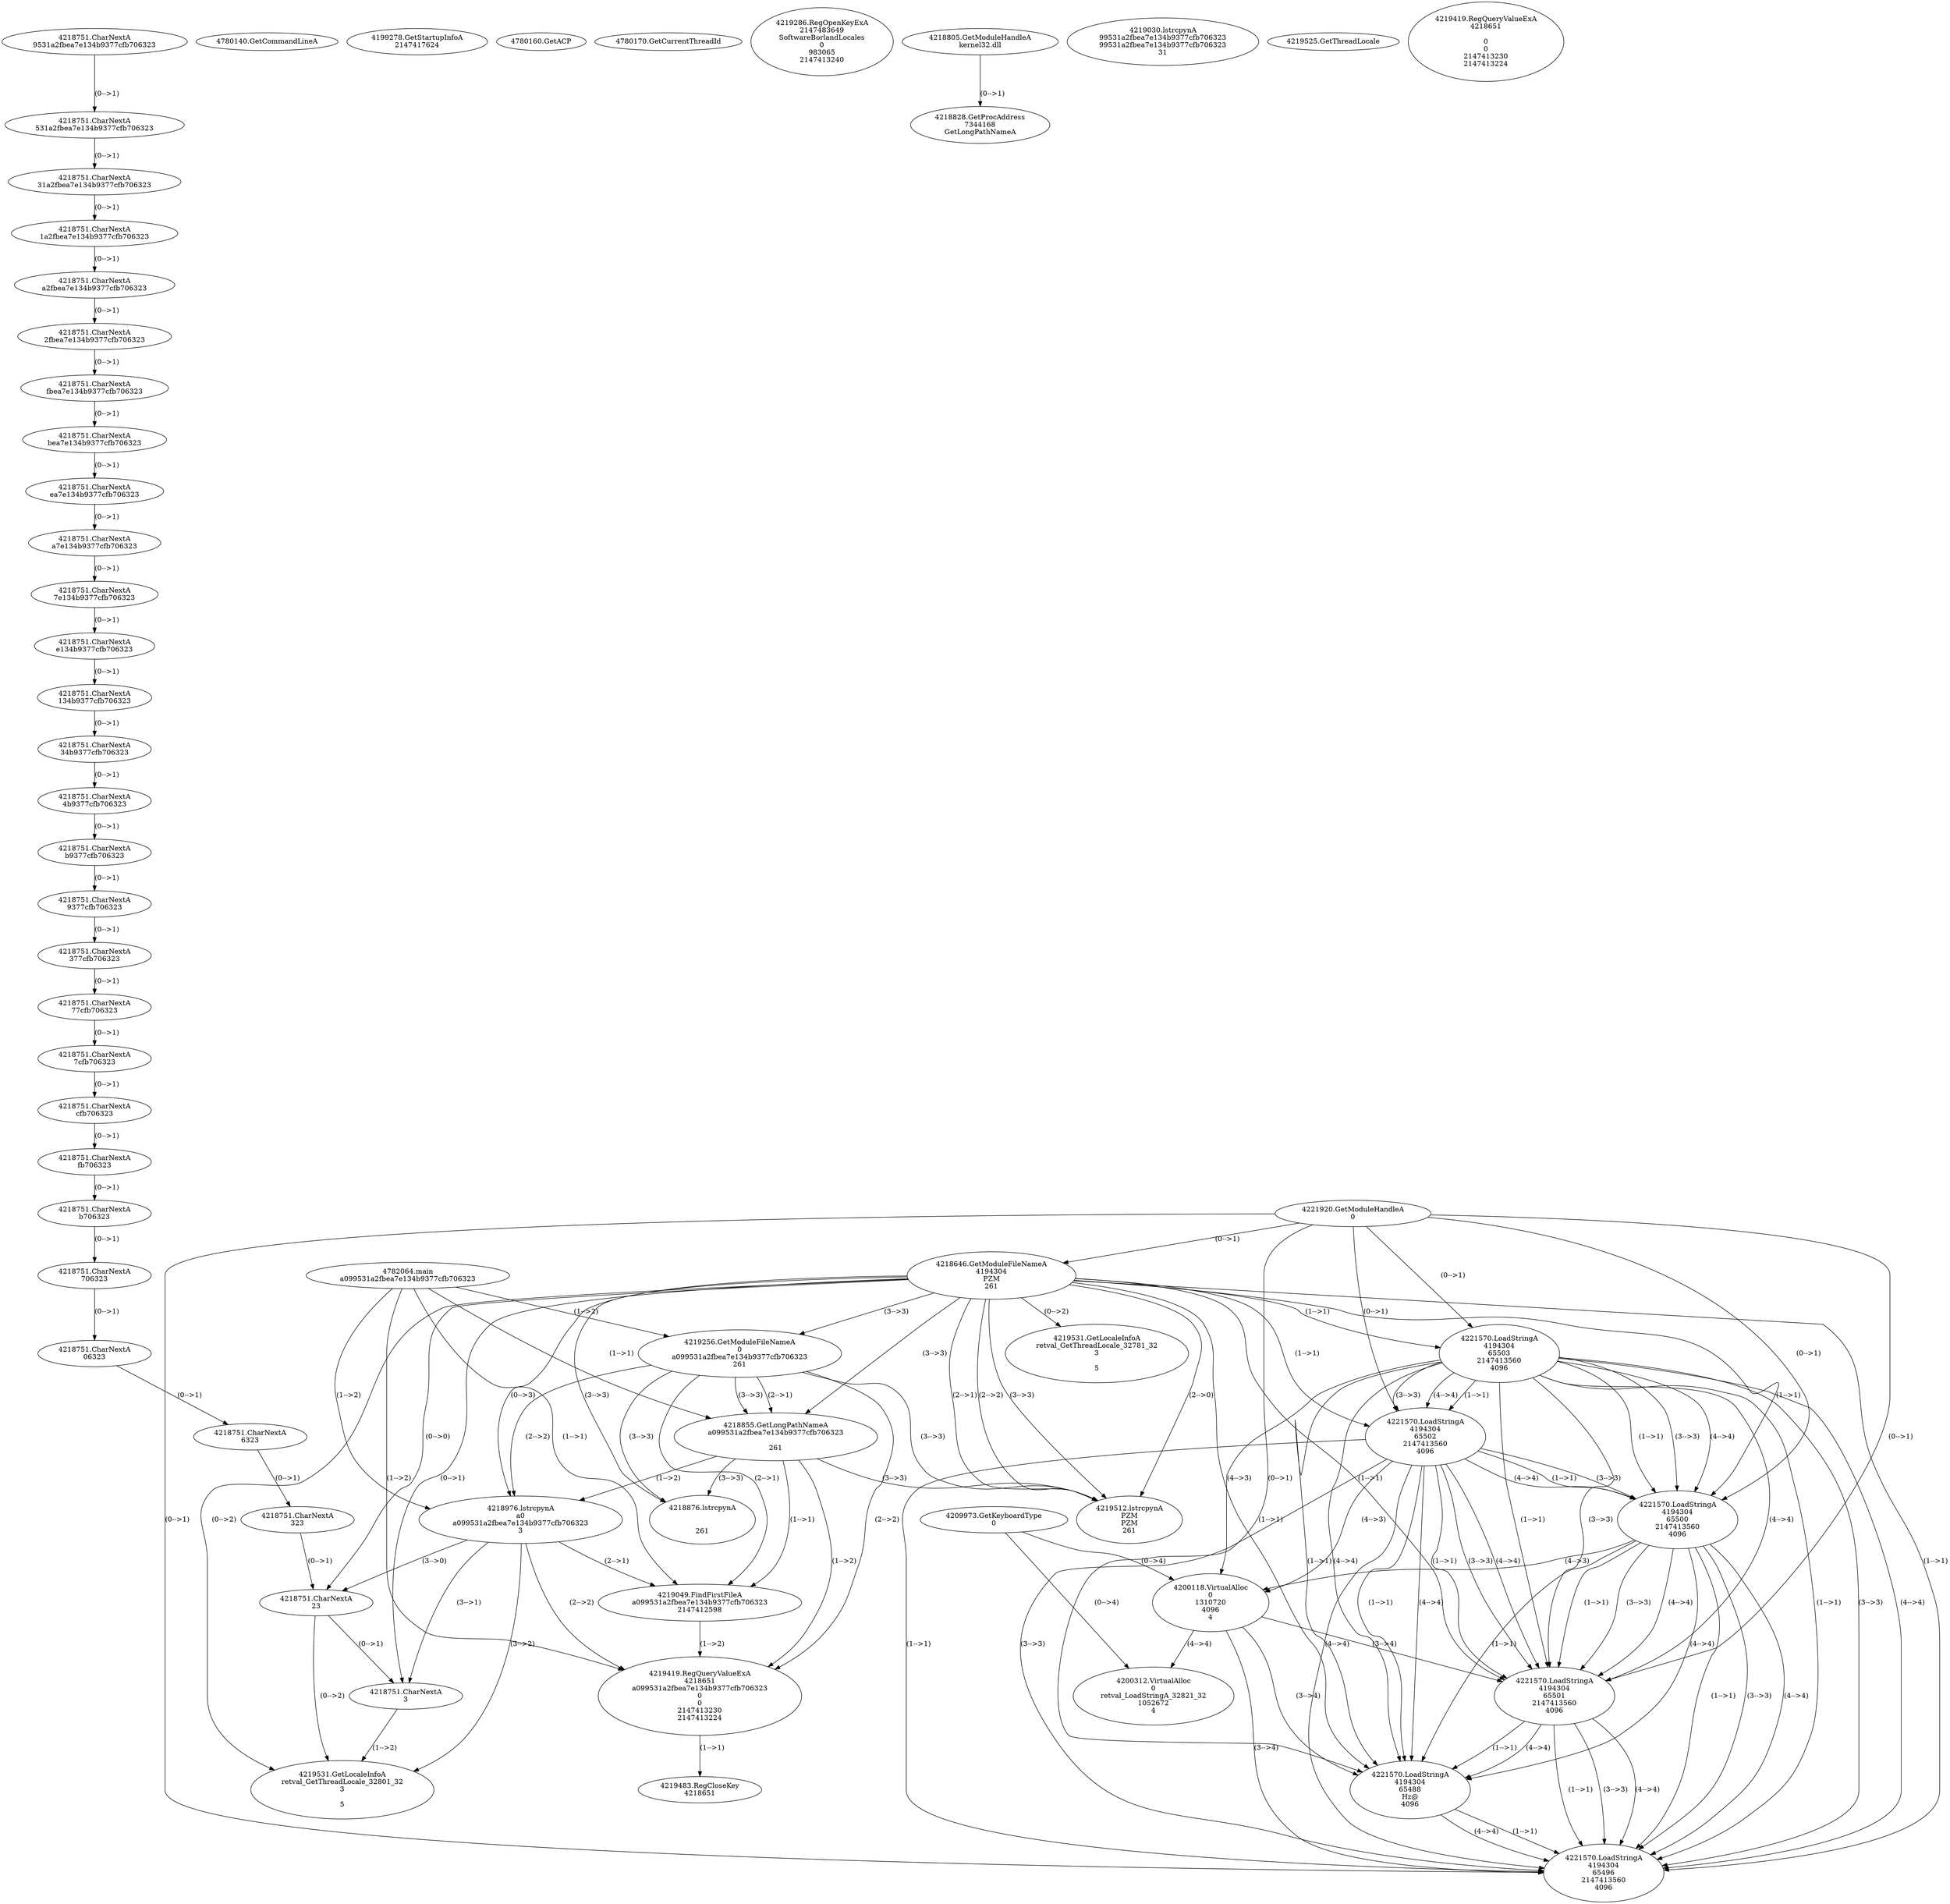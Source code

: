 // Global SCDG with merge call
digraph {
	0 [label="4782064.main
a099531a2fbea7e134b9377cfb706323"]
	1 [label="4221920.GetModuleHandleA
0"]
	2 [label="4209973.GetKeyboardType
0"]
	3 [label="4780140.GetCommandLineA
"]
	4 [label="4199278.GetStartupInfoA
2147417624"]
	5 [label="4780160.GetACP
"]
	6 [label="4780170.GetCurrentThreadId
"]
	7 [label="4218646.GetModuleFileNameA
4194304
PZM
261"]
	1 -> 7 [label="(0-->1)"]
	8 [label="4219256.GetModuleFileNameA
0
a099531a2fbea7e134b9377cfb706323
261"]
	0 -> 8 [label="(1-->2)"]
	7 -> 8 [label="(3-->3)"]
	9 [label="4219286.RegOpenKeyExA
2147483649
Software\Borland\Locales
0
983065
2147413240"]
	10 [label="4218805.GetModuleHandleA
kernel32.dll"]
	11 [label="4218828.GetProcAddress
7344168
GetLongPathNameA"]
	10 -> 11 [label="(0-->1)"]
	12 [label="4218855.GetLongPathNameA
a099531a2fbea7e134b9377cfb706323

261"]
	0 -> 12 [label="(1-->1)"]
	8 -> 12 [label="(2-->1)"]
	7 -> 12 [label="(3-->3)"]
	8 -> 12 [label="(3-->3)"]
	13 [label="4218976.lstrcpynA
a0
a099531a2fbea7e134b9377cfb706323
3"]
	0 -> 13 [label="(1-->2)"]
	8 -> 13 [label="(2-->2)"]
	12 -> 13 [label="(1-->2)"]
	7 -> 13 [label="(0-->3)"]
	14 [label="4218751.CharNextA
9531a2fbea7e134b9377cfb706323"]
	15 [label="4218751.CharNextA
531a2fbea7e134b9377cfb706323"]
	14 -> 15 [label="(0-->1)"]
	16 [label="4218751.CharNextA
31a2fbea7e134b9377cfb706323"]
	15 -> 16 [label="(0-->1)"]
	17 [label="4218751.CharNextA
1a2fbea7e134b9377cfb706323"]
	16 -> 17 [label="(0-->1)"]
	18 [label="4218751.CharNextA
a2fbea7e134b9377cfb706323"]
	17 -> 18 [label="(0-->1)"]
	19 [label="4218751.CharNextA
2fbea7e134b9377cfb706323"]
	18 -> 19 [label="(0-->1)"]
	20 [label="4218751.CharNextA
fbea7e134b9377cfb706323"]
	19 -> 20 [label="(0-->1)"]
	21 [label="4218751.CharNextA
bea7e134b9377cfb706323"]
	20 -> 21 [label="(0-->1)"]
	22 [label="4218751.CharNextA
ea7e134b9377cfb706323"]
	21 -> 22 [label="(0-->1)"]
	23 [label="4218751.CharNextA
a7e134b9377cfb706323"]
	22 -> 23 [label="(0-->1)"]
	24 [label="4218751.CharNextA
7e134b9377cfb706323"]
	23 -> 24 [label="(0-->1)"]
	25 [label="4218751.CharNextA
e134b9377cfb706323"]
	24 -> 25 [label="(0-->1)"]
	26 [label="4218751.CharNextA
134b9377cfb706323"]
	25 -> 26 [label="(0-->1)"]
	27 [label="4218751.CharNextA
34b9377cfb706323"]
	26 -> 27 [label="(0-->1)"]
	28 [label="4218751.CharNextA
4b9377cfb706323"]
	27 -> 28 [label="(0-->1)"]
	29 [label="4218751.CharNextA
b9377cfb706323"]
	28 -> 29 [label="(0-->1)"]
	30 [label="4218751.CharNextA
9377cfb706323"]
	29 -> 30 [label="(0-->1)"]
	31 [label="4218751.CharNextA
377cfb706323"]
	30 -> 31 [label="(0-->1)"]
	32 [label="4218751.CharNextA
77cfb706323"]
	31 -> 32 [label="(0-->1)"]
	33 [label="4218751.CharNextA
7cfb706323"]
	32 -> 33 [label="(0-->1)"]
	34 [label="4218751.CharNextA
cfb706323"]
	33 -> 34 [label="(0-->1)"]
	35 [label="4218751.CharNextA
fb706323"]
	34 -> 35 [label="(0-->1)"]
	36 [label="4218751.CharNextA
b706323"]
	35 -> 36 [label="(0-->1)"]
	37 [label="4218751.CharNextA
706323"]
	36 -> 37 [label="(0-->1)"]
	38 [label="4218751.CharNextA
06323"]
	37 -> 38 [label="(0-->1)"]
	39 [label="4218751.CharNextA
6323"]
	38 -> 39 [label="(0-->1)"]
	40 [label="4218751.CharNextA
323"]
	39 -> 40 [label="(0-->1)"]
	41 [label="4218751.CharNextA
23"]
	40 -> 41 [label="(0-->1)"]
	7 -> 41 [label="(0-->0)"]
	13 -> 41 [label="(3-->0)"]
	42 [label="4218751.CharNextA
3"]
	7 -> 42 [label="(0-->1)"]
	13 -> 42 [label="(3-->1)"]
	41 -> 42 [label="(0-->1)"]
	43 [label="4219030.lstrcpynA
99531a2fbea7e134b9377cfb706323
99531a2fbea7e134b9377cfb706323
31"]
	44 [label="4219049.FindFirstFileA
a099531a2fbea7e134b9377cfb706323
2147412598"]
	0 -> 44 [label="(1-->1)"]
	8 -> 44 [label="(2-->1)"]
	12 -> 44 [label="(1-->1)"]
	13 -> 44 [label="(2-->1)"]
	45 [label="4219419.RegQueryValueExA
4218651
a099531a2fbea7e134b9377cfb706323
0
0
2147413230
2147413224"]
	0 -> 45 [label="(1-->2)"]
	8 -> 45 [label="(2-->2)"]
	12 -> 45 [label="(1-->2)"]
	13 -> 45 [label="(2-->2)"]
	44 -> 45 [label="(1-->2)"]
	46 [label="4219483.RegCloseKey
4218651"]
	45 -> 46 [label="(1-->1)"]
	47 [label="4219512.lstrcpynA
PZM
PZM
261"]
	7 -> 47 [label="(2-->1)"]
	7 -> 47 [label="(2-->2)"]
	7 -> 47 [label="(3-->3)"]
	8 -> 47 [label="(3-->3)"]
	12 -> 47 [label="(3-->3)"]
	7 -> 47 [label="(2-->0)"]
	48 [label="4219525.GetThreadLocale
"]
	49 [label="4219531.GetLocaleInfoA
retval_GetThreadLocale_32801_32
3

5"]
	7 -> 49 [label="(0-->2)"]
	13 -> 49 [label="(3-->2)"]
	41 -> 49 [label="(0-->2)"]
	42 -> 49 [label="(1-->2)"]
	50 [label="4221570.LoadStringA
4194304
65503
2147413560
4096"]
	1 -> 50 [label="(0-->1)"]
	7 -> 50 [label="(1-->1)"]
	51 [label="4221570.LoadStringA
4194304
65502
2147413560
4096"]
	1 -> 51 [label="(0-->1)"]
	7 -> 51 [label="(1-->1)"]
	50 -> 51 [label="(1-->1)"]
	50 -> 51 [label="(3-->3)"]
	50 -> 51 [label="(4-->4)"]
	52 [label="4221570.LoadStringA
4194304
65500
2147413560
4096"]
	1 -> 52 [label="(0-->1)"]
	7 -> 52 [label="(1-->1)"]
	50 -> 52 [label="(1-->1)"]
	51 -> 52 [label="(1-->1)"]
	50 -> 52 [label="(3-->3)"]
	51 -> 52 [label="(3-->3)"]
	50 -> 52 [label="(4-->4)"]
	51 -> 52 [label="(4-->4)"]
	53 [label="4200118.VirtualAlloc
0
1310720
4096
4"]
	50 -> 53 [label="(4-->3)"]
	51 -> 53 [label="(4-->3)"]
	52 -> 53 [label="(4-->3)"]
	2 -> 53 [label="(0-->4)"]
	54 [label="4221570.LoadStringA
4194304
65501
2147413560
4096"]
	1 -> 54 [label="(0-->1)"]
	7 -> 54 [label="(1-->1)"]
	50 -> 54 [label="(1-->1)"]
	51 -> 54 [label="(1-->1)"]
	52 -> 54 [label="(1-->1)"]
	50 -> 54 [label="(3-->3)"]
	51 -> 54 [label="(3-->3)"]
	52 -> 54 [label="(3-->3)"]
	50 -> 54 [label="(4-->4)"]
	51 -> 54 [label="(4-->4)"]
	52 -> 54 [label="(4-->4)"]
	53 -> 54 [label="(3-->4)"]
	55 [label="4221570.LoadStringA
4194304
65488
Hz@
4096"]
	1 -> 55 [label="(0-->1)"]
	7 -> 55 [label="(1-->1)"]
	50 -> 55 [label="(1-->1)"]
	51 -> 55 [label="(1-->1)"]
	52 -> 55 [label="(1-->1)"]
	54 -> 55 [label="(1-->1)"]
	50 -> 55 [label="(4-->4)"]
	51 -> 55 [label="(4-->4)"]
	52 -> 55 [label="(4-->4)"]
	53 -> 55 [label="(3-->4)"]
	54 -> 55 [label="(4-->4)"]
	56 [label="4221570.LoadStringA
4194304
65496
2147413560
4096"]
	1 -> 56 [label="(0-->1)"]
	7 -> 56 [label="(1-->1)"]
	50 -> 56 [label="(1-->1)"]
	51 -> 56 [label="(1-->1)"]
	52 -> 56 [label="(1-->1)"]
	54 -> 56 [label="(1-->1)"]
	55 -> 56 [label="(1-->1)"]
	50 -> 56 [label="(3-->3)"]
	51 -> 56 [label="(3-->3)"]
	52 -> 56 [label="(3-->3)"]
	54 -> 56 [label="(3-->3)"]
	50 -> 56 [label="(4-->4)"]
	51 -> 56 [label="(4-->4)"]
	52 -> 56 [label="(4-->4)"]
	53 -> 56 [label="(3-->4)"]
	54 -> 56 [label="(4-->4)"]
	55 -> 56 [label="(4-->4)"]
	57 [label="4200312.VirtualAlloc
0
retval_LoadStringA_32821_32
1052672
4"]
	2 -> 57 [label="(0-->4)"]
	53 -> 57 [label="(4-->4)"]
	58 [label="4218876.lstrcpynA


261"]
	7 -> 58 [label="(3-->3)"]
	8 -> 58 [label="(3-->3)"]
	12 -> 58 [label="(3-->3)"]
	59 [label="4219419.RegQueryValueExA
4218651

0
0
2147413230
2147413224"]
	60 [label="4219531.GetLocaleInfoA
retval_GetThreadLocale_32781_32
3

5"]
	7 -> 60 [label="(0-->2)"]
}
